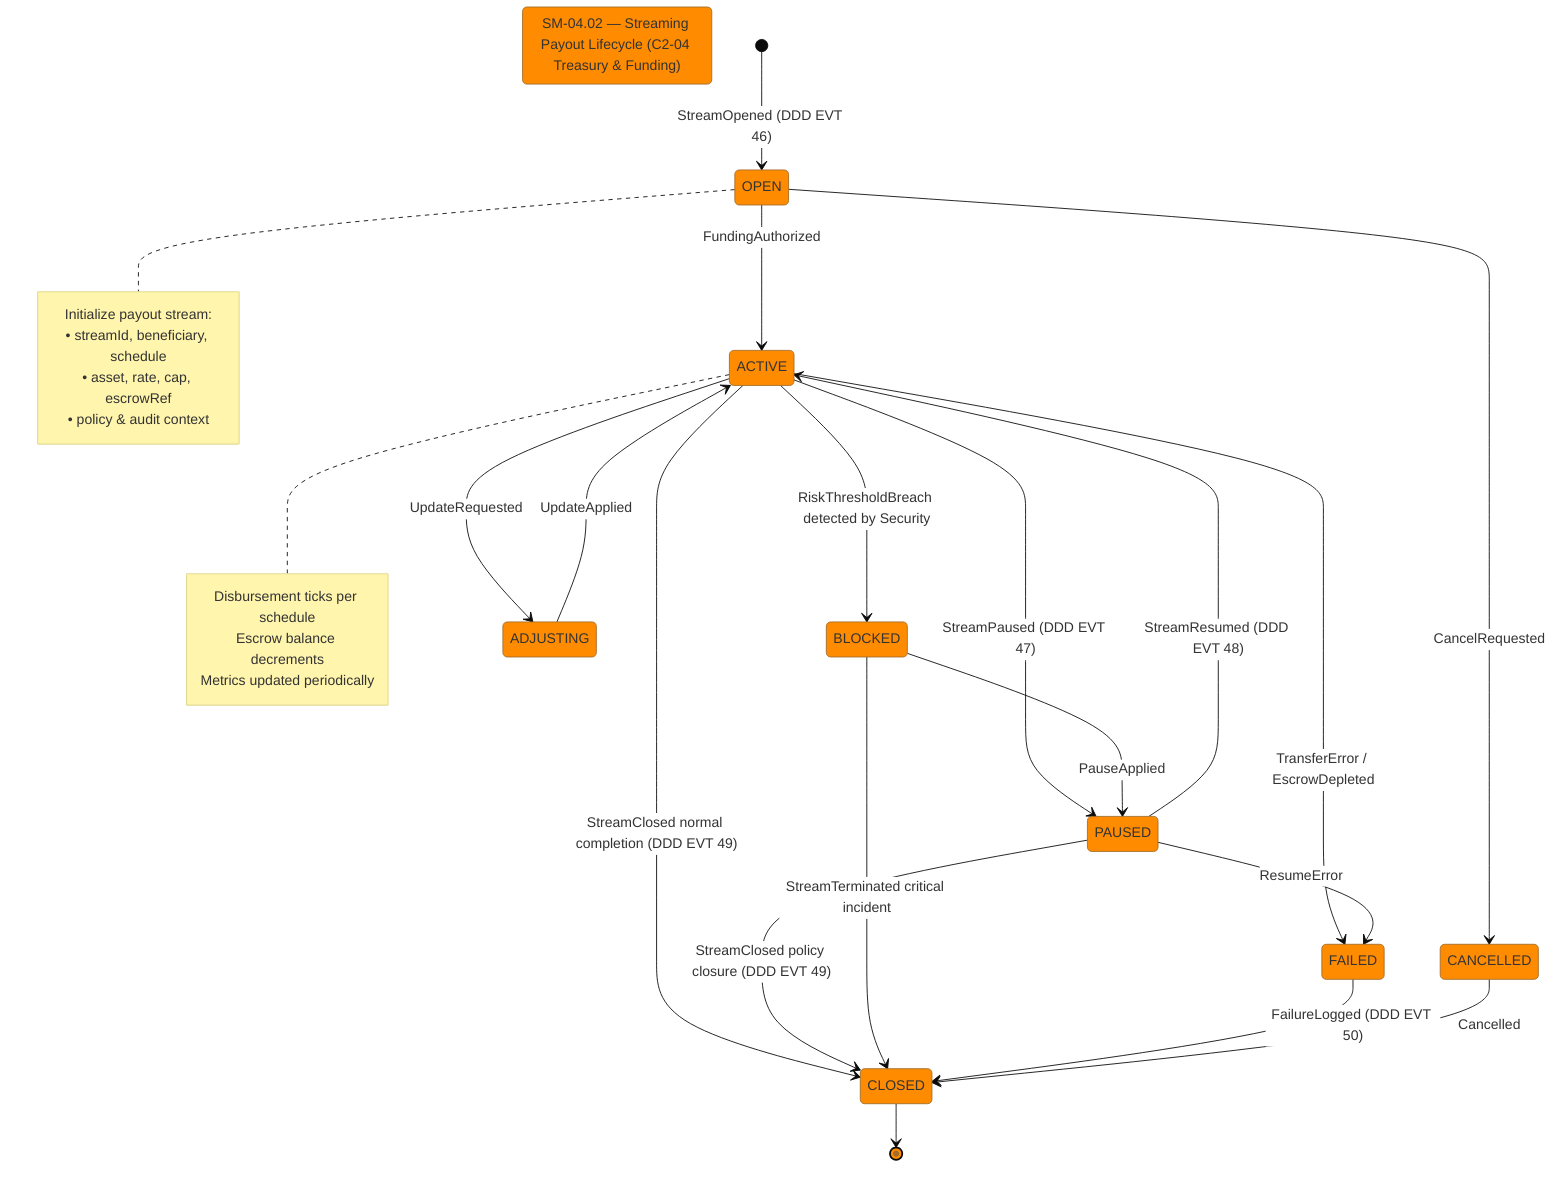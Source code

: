 %%{init: {'theme':'base','themeVariables':{ 'primaryColor':'#ff8b00','edgeLabelBackground':'#ffffff','tertiaryColor':'#fef3c7'}}}%%
stateDiagram-v2
title: SM-04.02 — Streaming Payout Lifecycle (C2-04 Treasury & Funding)

[*] --> OPEN : StreamOpened (DDD EVT 46)
note right of OPEN
  Initialize payout stream:
  • streamId, beneficiary, schedule
  • asset, rate, cap, escrowRef
  • policy & audit context
end note

OPEN --> ACTIVE : FundingAuthorized
note right of ACTIVE
  Disbursement ticks per schedule
  Escrow balance decrements
  Metrics updated periodically
end note

%% ===== Operating transitions =====
ACTIVE --> PAUSED : StreamPaused (DDD EVT 47)
PAUSED --> ACTIVE : StreamResumed (DDD EVT 48)

ACTIVE --> ADJUSTING : UpdateRequested
ADJUSTING --> ACTIVE : UpdateApplied

ACTIVE --> CLOSED : StreamClosed normal completion (DDD EVT 49)
PAUSED --> CLOSED : StreamClosed policy closure (DDD EVT 49)

%% ===== Exceptional paths =====
ACTIVE --> BLOCKED : RiskThresholdBreach detected by Security
BLOCKED --> PAUSED : PauseApplied
BLOCKED --> CLOSED : StreamTerminated critical incident

ACTIVE --> FAILED : TransferError / EscrowDepleted
PAUSED --> FAILED : ResumeError
FAILED --> CLOSED : FailureLogged (DDD EVT 50)

%% ===== Cancellations =====
OPEN --> CANCELLED : CancelRequested
CANCELLED --> CLOSED : Cancelled

%% ===== Terminal =====
CLOSED --> [*]

%% ===== Styling =====
classDef core fill:#ff8b00,stroke:#333,color:#fff,font-weight:bold;
class OPEN,ACTIVE,PAUSED,ADJUSTING,BLOCKED,FAILED,CANCELLED,CLOSED core;